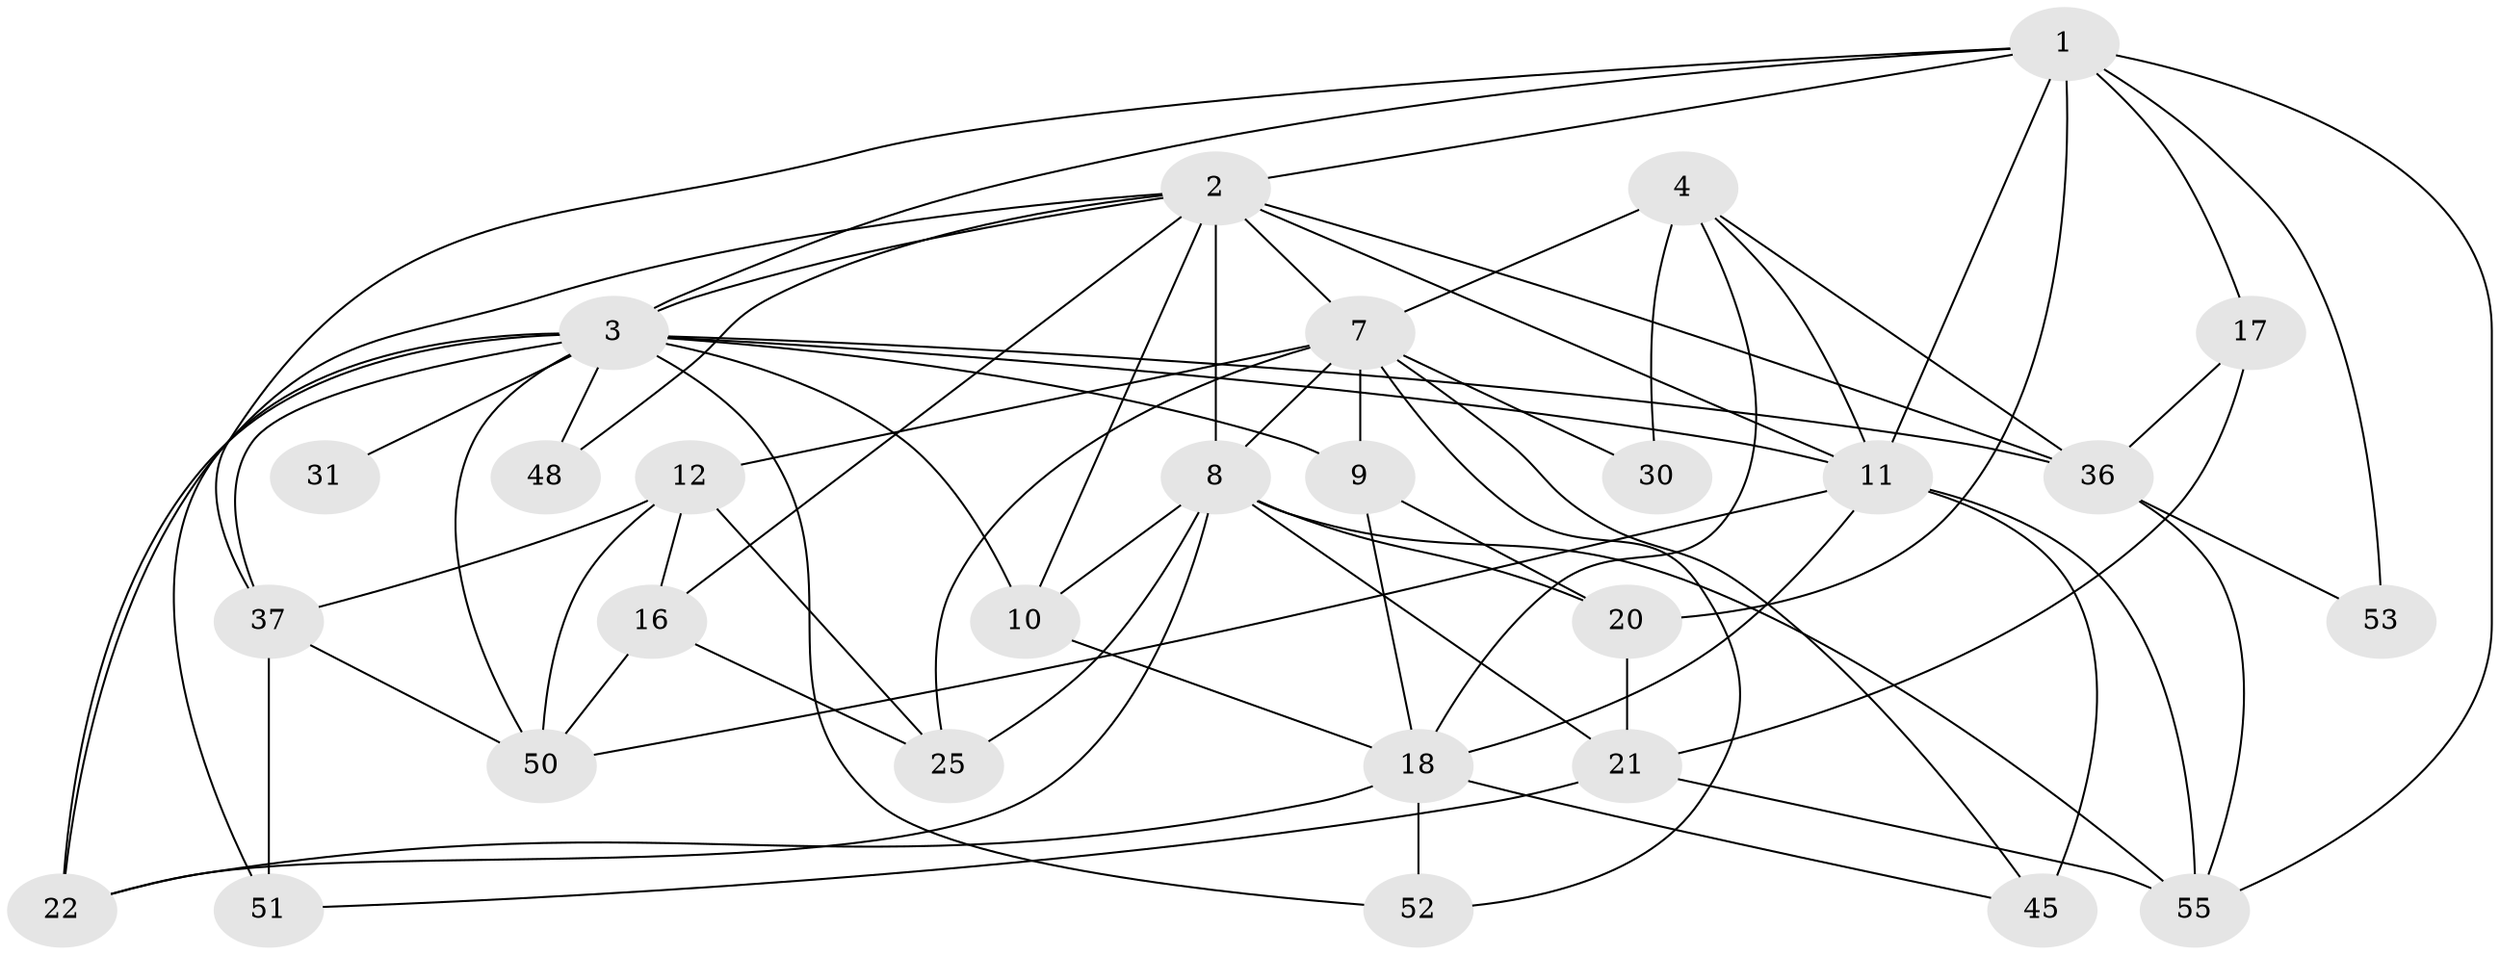 // original degree distribution, {3: 0.2982456140350877, 5: 0.21052631578947367, 4: 0.24561403508771928, 7: 0.05263157894736842, 8: 0.017543859649122806, 2: 0.12280701754385964, 6: 0.05263157894736842}
// Generated by graph-tools (version 1.1) at 2025/14/03/09/25 04:14:49]
// undirected, 28 vertices, 71 edges
graph export_dot {
graph [start="1"]
  node [color=gray90,style=filled];
  1 [super="+13+5"];
  2 [super="+27+6"];
  3 [super="+44+19"];
  4;
  7 [super="+15+26"];
  8 [super="+32+47"];
  9 [super="+28"];
  10;
  11 [super="+33+54+14"];
  12;
  16 [super="+41"];
  17;
  18 [super="+57+24+29+23"];
  20;
  21 [super="+40"];
  22 [super="+56"];
  25;
  30;
  31;
  36;
  37 [super="+38"];
  45;
  48;
  50;
  51;
  52;
  53;
  55;
  1 -- 11;
  1 -- 37;
  1 -- 53;
  1 -- 55;
  1 -- 20;
  1 -- 17;
  1 -- 2;
  1 -- 3;
  2 -- 11;
  2 -- 10;
  2 -- 36 [weight=2];
  2 -- 22 [weight=2];
  2 -- 7;
  2 -- 8 [weight=4];
  2 -- 16;
  2 -- 48;
  2 -- 3 [weight=2];
  3 -- 50;
  3 -- 51;
  3 -- 52;
  3 -- 22 [weight=2];
  3 -- 31 [weight=2];
  3 -- 36;
  3 -- 37;
  3 -- 9;
  3 -- 10;
  3 -- 11 [weight=2];
  3 -- 48;
  4 -- 36;
  4 -- 30;
  4 -- 11;
  4 -- 7;
  4 -- 18;
  7 -- 8;
  7 -- 12;
  7 -- 52;
  7 -- 25;
  7 -- 45;
  7 -- 30;
  7 -- 9;
  8 -- 25;
  8 -- 55;
  8 -- 22;
  8 -- 21;
  8 -- 10;
  8 -- 20;
  9 -- 18;
  9 -- 20;
  10 -- 18;
  11 -- 50;
  11 -- 18;
  11 -- 45;
  11 -- 55;
  12 -- 37;
  12 -- 25;
  12 -- 50;
  12 -- 16;
  16 -- 50;
  16 -- 25;
  17 -- 36;
  17 -- 21;
  18 -- 52;
  18 -- 45;
  18 -- 22;
  20 -- 21;
  21 -- 51;
  21 -- 55;
  36 -- 53;
  36 -- 55;
  37 -- 51;
  37 -- 50;
}
